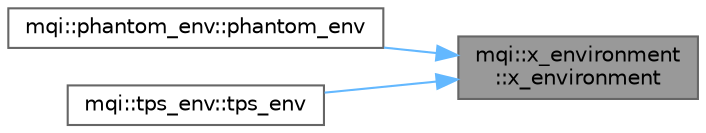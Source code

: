 digraph "mqi::x_environment::x_environment"
{
 // LATEX_PDF_SIZE
  bgcolor="transparent";
  edge [fontname=Helvetica,fontsize=10,labelfontname=Helvetica,labelfontsize=10];
  node [fontname=Helvetica,fontsize=10,shape=box,height=0.2,width=0.4];
  rankdir="RL";
  Node1 [id="Node000001",label="mqi::x_environment\l::x_environment",height=0.2,width=0.4,color="gray40", fillcolor="grey60", style="filled", fontcolor="black",tooltip="Default constructor for the x_environment class."];
  Node1 -> Node2 [id="edge1_Node000001_Node000002",dir="back",color="steelblue1",style="solid",tooltip=" "];
  Node2 [id="Node000002",label="mqi::phantom_env::phantom_env",height=0.2,width=0.4,color="grey40", fillcolor="white", style="filled",URL="$classmqi_1_1phantom__env.html#a65acaed6be5cbe43d71440933725817b",tooltip="Constructs a new phantom_env object from command-line arguments."];
  Node1 -> Node3 [id="edge2_Node000001_Node000003",dir="back",color="steelblue1",style="solid",tooltip=" "];
  Node3 [id="Node000003",label="mqi::tps_env::tps_env",height=0.2,width=0.4,color="grey40", fillcolor="white", style="filled",URL="$classmqi_1_1tps__env.html#a172c3492bce5f87e64dc91eae007029a",tooltip="Constructs a new tps_env object."];
}
